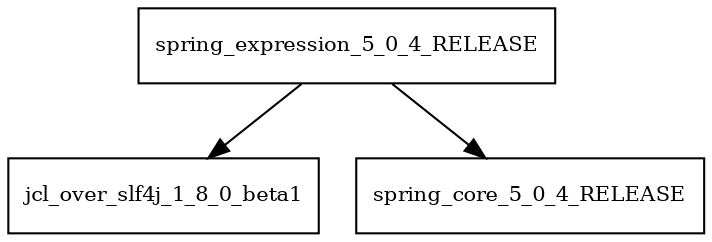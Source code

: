digraph spring_expression_5_0_4_RELEASE_dependencies {
  node [shape = box, fontsize=10.0];
  spring_expression_5_0_4_RELEASE -> jcl_over_slf4j_1_8_0_beta1;
  spring_expression_5_0_4_RELEASE -> spring_core_5_0_4_RELEASE;
}
